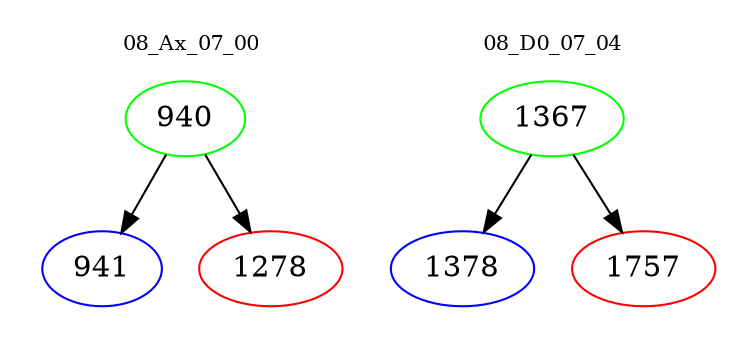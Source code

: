 digraph{
subgraph cluster_0 {
color = white
label = "08_Ax_07_00";
fontsize=10;
T0_940 [label="940", color="green"]
T0_940 -> T0_941 [color="black"]
T0_941 [label="941", color="blue"]
T0_940 -> T0_1278 [color="black"]
T0_1278 [label="1278", color="red"]
}
subgraph cluster_1 {
color = white
label = "08_D0_07_04";
fontsize=10;
T1_1367 [label="1367", color="green"]
T1_1367 -> T1_1378 [color="black"]
T1_1378 [label="1378", color="blue"]
T1_1367 -> T1_1757 [color="black"]
T1_1757 [label="1757", color="red"]
}
}
